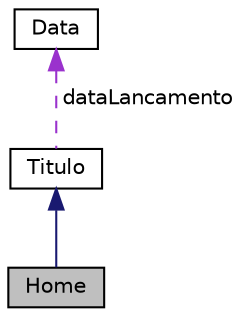 digraph "Home"
{
  edge [fontname="Helvetica",fontsize="10",labelfontname="Helvetica",labelfontsize="10"];
  node [fontname="Helvetica",fontsize="10",shape=record];
  Node2 [label="Home",height=0.2,width=0.4,color="black", fillcolor="grey75", style="filled", fontcolor="black"];
  Node3 -> Node2 [dir="back",color="midnightblue",fontsize="10",style="solid",fontname="Helvetica"];
  Node3 [label="Titulo",height=0.2,width=0.4,color="black", fillcolor="white", style="filled",URL="$class_titulo.html"];
  Node4 -> Node3 [dir="back",color="darkorchid3",fontsize="10",style="dashed",label=" dataLancamento" ,fontname="Helvetica"];
  Node4 [label="Data",height=0.2,width=0.4,color="black", fillcolor="white", style="filled",URL="$class_data.html"];
}

